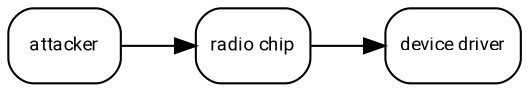 digraph {
  splines = polyline;
  rankdir = LR
  node [
    shape = box
    style = rounded
    fontname = "Roboto"
    fontsize = 9
    margin = 0.1
  ];

  attacker [ label = "attacker" ];
  radio [ label = "radio chip" ];
  kernel [ label = "device driver" ];

  attacker -> radio
  radio -> kernel
}
